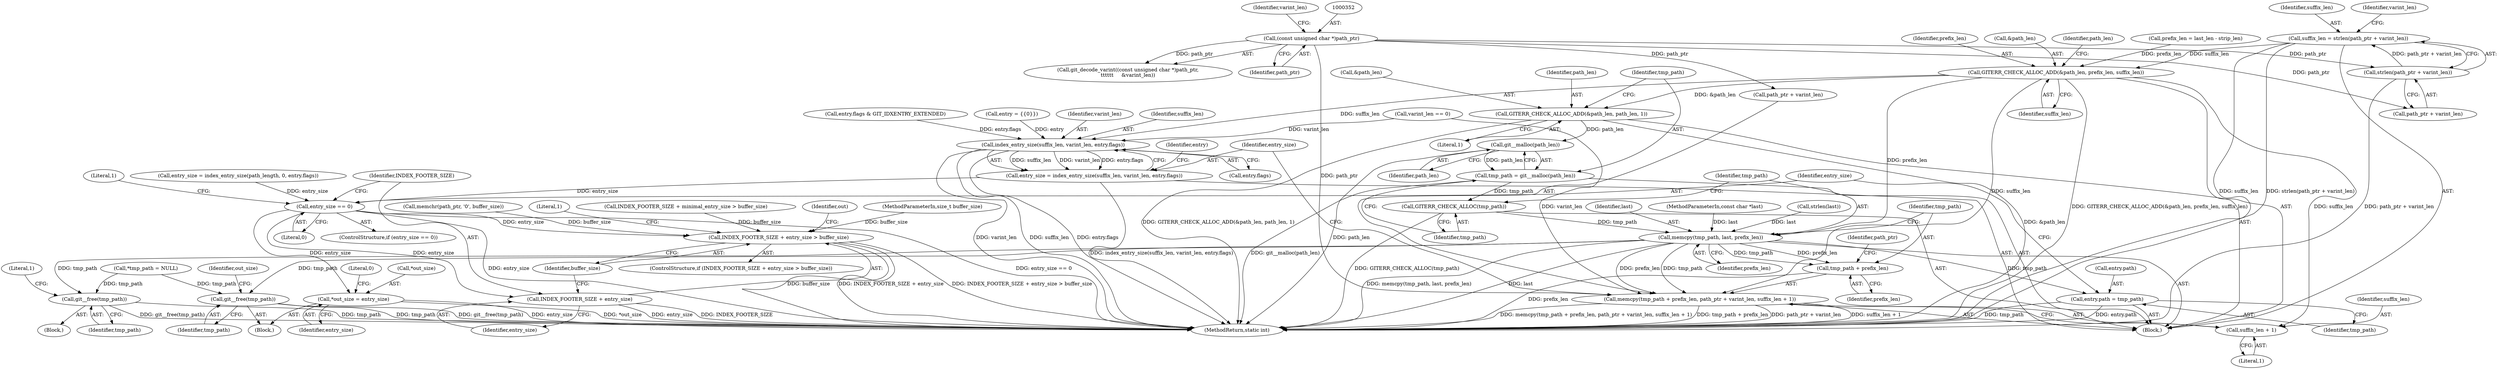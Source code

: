 digraph "1_libgit2_3207ddb0103543da8ad2139ec6539f590f9900c1@API" {
"1000368" [label="(Call,suffix_len = strlen(path_ptr + varint_len))"];
"1000370" [label="(Call,strlen(path_ptr + varint_len))"];
"1000351" [label="(Call,(const unsigned char *)path_ptr)"];
"1000382" [label="(Call,GITERR_CHECK_ALLOC_ADD(&path_len, prefix_len, suffix_len))"];
"1000387" [label="(Call,GITERR_CHECK_ALLOC_ADD(&path_len, path_len, 1))"];
"1000394" [label="(Call,git__malloc(path_len))"];
"1000392" [label="(Call,tmp_path = git__malloc(path_len))"];
"1000396" [label="(Call,GITERR_CHECK_ALLOC(tmp_path))"];
"1000398" [label="(Call,memcpy(tmp_path, last, prefix_len))"];
"1000402" [label="(Call,memcpy(tmp_path + prefix_len, path_ptr + varint_len, suffix_len + 1))"];
"1000403" [label="(Call,tmp_path + prefix_len)"];
"1000420" [label="(Call,entry.path = tmp_path)"];
"1000450" [label="(Call,git__free(tmp_path))"];
"1000455" [label="(Call,git__free(tmp_path))"];
"1000409" [label="(Call,suffix_len + 1)"];
"1000414" [label="(Call,index_entry_size(suffix_len, varint_len, entry.flags))"];
"1000412" [label="(Call,entry_size = index_entry_size(suffix_len, varint_len, entry.flags))"];
"1000426" [label="(Call,entry_size == 0)"];
"1000433" [label="(Call,INDEX_FOOTER_SIZE + entry_size > buffer_size)"];
"1000434" [label="(Call,INDEX_FOOTER_SIZE + entry_size)"];
"1000457" [label="(Call,*out_size = entry_size)"];
"1000412" [label="(Call,entry_size = index_entry_size(suffix_len, varint_len, entry.flags))"];
"1000415" [label="(Identifier,suffix_len)"];
"1000313" [label="(Call,memchr(path_ptr, '\0', buffer_size))"];
"1000369" [label="(Identifier,suffix_len)"];
"1000262" [label="(Call,entry.flags & GIT_IDXENTRY_EXTENDED)"];
"1000126" [label="(Call,*tmp_path = NULL)"];
"1000417" [label="(Call,entry.flags)"];
"1000409" [label="(Call,suffix_len + 1)"];
"1000389" [label="(Identifier,path_len)"];
"1000392" [label="(Call,tmp_path = git__malloc(path_len))"];
"1000422" [label="(Identifier,entry)"];
"1000455" [label="(Call,git__free(tmp_path))"];
"1000390" [label="(Identifier,path_len)"];
"1000397" [label="(Identifier,tmp_path)"];
"1000458" [label="(Call,*out_size)"];
"1000462" [label="(Literal,0)"];
"1000454" [label="(Literal,1)"];
"1000377" [label="(Identifier,varint_len)"];
"1000402" [label="(Call,memcpy(tmp_path + prefix_len, path_ptr + varint_len, suffix_len + 1))"];
"1000396" [label="(Call,GITERR_CHECK_ALLOC(tmp_path))"];
"1000400" [label="(Identifier,last)"];
"1000424" [label="(Identifier,tmp_path)"];
"1000108" [label="(MethodParameterIn,const char *last)"];
"1000404" [label="(Identifier,tmp_path)"];
"1000440" [label="(Literal,1)"];
"1000460" [label="(Identifier,entry_size)"];
"1000382" [label="(Call,GITERR_CHECK_ALLOC_ADD(&path_len, prefix_len, suffix_len))"];
"1000359" [label="(Call,strlen(last))"];
"1000362" [label="(Call,prefix_len = last_len - strip_len)"];
"1000395" [label="(Identifier,path_len)"];
"1000387" [label="(Call,GITERR_CHECK_ALLOC_ADD(&path_len, path_len, 1))"];
"1000434" [label="(Call,INDEX_FOOTER_SIZE + entry_size)"];
"1000433" [label="(Call,INDEX_FOOTER_SIZE + entry_size > buffer_size)"];
"1000388" [label="(Call,&path_len)"];
"1000115" [label="(Call,entry = {{0}})"];
"1000435" [label="(Identifier,INDEX_FOOTER_SIZE)"];
"1000371" [label="(Call,path_ptr + varint_len)"];
"1000432" [label="(ControlStructure,if (INDEX_FOOTER_SIZE + entry_size > buffer_size))"];
"1000385" [label="(Identifier,prefix_len)"];
"1000391" [label="(Literal,1)"];
"1000421" [label="(Call,entry.path)"];
"1000109" [label="(Block,)"];
"1000368" [label="(Call,suffix_len = strlen(path_ptr + varint_len))"];
"1000451" [label="(Identifier,tmp_path)"];
"1000351" [label="(Call,(const unsigned char *)path_ptr)"];
"1000386" [label="(Identifier,suffix_len)"];
"1000450" [label="(Call,git__free(tmp_path))"];
"1000399" [label="(Identifier,tmp_path)"];
"1000427" [label="(Identifier,entry_size)"];
"1000383" [label="(Call,&path_len)"];
"1000459" [label="(Identifier,out_size)"];
"1000410" [label="(Identifier,suffix_len)"];
"1000401" [label="(Identifier,prefix_len)"];
"1000398" [label="(Call,memcpy(tmp_path, last, prefix_len))"];
"1000456" [label="(Identifier,tmp_path)"];
"1000437" [label="(Identifier,buffer_size)"];
"1000345" [label="(Block,)"];
"1000350" [label="(Call,git_decode_varint((const unsigned char *)path_ptr,\n\t\t\t\t\t\t     &varint_len))"];
"1000431" [label="(Literal,1)"];
"1000394" [label="(Call,git__malloc(path_len))"];
"1000426" [label="(Call,entry_size == 0)"];
"1000414" [label="(Call,index_entry_size(suffix_len, varint_len, entry.flags))"];
"1000428" [label="(Literal,0)"];
"1000376" [label="(Call,varint_len == 0)"];
"1000329" [label="(Call,entry_size = index_entry_size(path_length, 0, entry.flags))"];
"1000405" [label="(Identifier,prefix_len)"];
"1000457" [label="(Call,*out_size = entry_size)"];
"1000449" [label="(Block,)"];
"1000355" [label="(Identifier,varint_len)"];
"1000130" [label="(Call,INDEX_FOOTER_SIZE + minimal_entry_size > buffer_size)"];
"1000444" [label="(Identifier,out)"];
"1000463" [label="(MethodReturn,static int)"];
"1000411" [label="(Literal,1)"];
"1000416" [label="(Identifier,varint_len)"];
"1000353" [label="(Identifier,path_ptr)"];
"1000406" [label="(Call,path_ptr + varint_len)"];
"1000107" [label="(MethodParameterIn,size_t buffer_size)"];
"1000407" [label="(Identifier,path_ptr)"];
"1000413" [label="(Identifier,entry_size)"];
"1000425" [label="(ControlStructure,if (entry_size == 0))"];
"1000393" [label="(Identifier,tmp_path)"];
"1000403" [label="(Call,tmp_path + prefix_len)"];
"1000420" [label="(Call,entry.path = tmp_path)"];
"1000436" [label="(Identifier,entry_size)"];
"1000370" [label="(Call,strlen(path_ptr + varint_len))"];
"1000368" -> "1000345"  [label="AST: "];
"1000368" -> "1000370"  [label="CFG: "];
"1000369" -> "1000368"  [label="AST: "];
"1000370" -> "1000368"  [label="AST: "];
"1000377" -> "1000368"  [label="CFG: "];
"1000368" -> "1000463"  [label="DDG: suffix_len"];
"1000368" -> "1000463"  [label="DDG: strlen(path_ptr + varint_len)"];
"1000370" -> "1000368"  [label="DDG: path_ptr + varint_len"];
"1000368" -> "1000382"  [label="DDG: suffix_len"];
"1000370" -> "1000371"  [label="CFG: "];
"1000371" -> "1000370"  [label="AST: "];
"1000370" -> "1000463"  [label="DDG: path_ptr + varint_len"];
"1000351" -> "1000370"  [label="DDG: path_ptr"];
"1000351" -> "1000350"  [label="AST: "];
"1000351" -> "1000353"  [label="CFG: "];
"1000352" -> "1000351"  [label="AST: "];
"1000353" -> "1000351"  [label="AST: "];
"1000355" -> "1000351"  [label="CFG: "];
"1000351" -> "1000350"  [label="DDG: path_ptr"];
"1000351" -> "1000371"  [label="DDG: path_ptr"];
"1000351" -> "1000402"  [label="DDG: path_ptr"];
"1000351" -> "1000406"  [label="DDG: path_ptr"];
"1000382" -> "1000345"  [label="AST: "];
"1000382" -> "1000386"  [label="CFG: "];
"1000383" -> "1000382"  [label="AST: "];
"1000385" -> "1000382"  [label="AST: "];
"1000386" -> "1000382"  [label="AST: "];
"1000389" -> "1000382"  [label="CFG: "];
"1000382" -> "1000463"  [label="DDG: GITERR_CHECK_ALLOC_ADD(&path_len, prefix_len, suffix_len)"];
"1000362" -> "1000382"  [label="DDG: prefix_len"];
"1000382" -> "1000387"  [label="DDG: &path_len"];
"1000382" -> "1000398"  [label="DDG: prefix_len"];
"1000382" -> "1000402"  [label="DDG: suffix_len"];
"1000382" -> "1000409"  [label="DDG: suffix_len"];
"1000382" -> "1000414"  [label="DDG: suffix_len"];
"1000387" -> "1000345"  [label="AST: "];
"1000387" -> "1000391"  [label="CFG: "];
"1000388" -> "1000387"  [label="AST: "];
"1000390" -> "1000387"  [label="AST: "];
"1000391" -> "1000387"  [label="AST: "];
"1000393" -> "1000387"  [label="CFG: "];
"1000387" -> "1000463"  [label="DDG: &path_len"];
"1000387" -> "1000463"  [label="DDG: GITERR_CHECK_ALLOC_ADD(&path_len, path_len, 1)"];
"1000387" -> "1000394"  [label="DDG: path_len"];
"1000394" -> "1000392"  [label="AST: "];
"1000394" -> "1000395"  [label="CFG: "];
"1000395" -> "1000394"  [label="AST: "];
"1000392" -> "1000394"  [label="CFG: "];
"1000394" -> "1000463"  [label="DDG: path_len"];
"1000394" -> "1000392"  [label="DDG: path_len"];
"1000392" -> "1000345"  [label="AST: "];
"1000393" -> "1000392"  [label="AST: "];
"1000397" -> "1000392"  [label="CFG: "];
"1000392" -> "1000463"  [label="DDG: git__malloc(path_len)"];
"1000392" -> "1000396"  [label="DDG: tmp_path"];
"1000396" -> "1000345"  [label="AST: "];
"1000396" -> "1000397"  [label="CFG: "];
"1000397" -> "1000396"  [label="AST: "];
"1000399" -> "1000396"  [label="CFG: "];
"1000396" -> "1000463"  [label="DDG: GITERR_CHECK_ALLOC(tmp_path)"];
"1000396" -> "1000398"  [label="DDG: tmp_path"];
"1000398" -> "1000345"  [label="AST: "];
"1000398" -> "1000401"  [label="CFG: "];
"1000399" -> "1000398"  [label="AST: "];
"1000400" -> "1000398"  [label="AST: "];
"1000401" -> "1000398"  [label="AST: "];
"1000404" -> "1000398"  [label="CFG: "];
"1000398" -> "1000463"  [label="DDG: memcpy(tmp_path, last, prefix_len)"];
"1000398" -> "1000463"  [label="DDG: last"];
"1000359" -> "1000398"  [label="DDG: last"];
"1000108" -> "1000398"  [label="DDG: last"];
"1000398" -> "1000402"  [label="DDG: tmp_path"];
"1000398" -> "1000402"  [label="DDG: prefix_len"];
"1000398" -> "1000403"  [label="DDG: tmp_path"];
"1000398" -> "1000403"  [label="DDG: prefix_len"];
"1000398" -> "1000420"  [label="DDG: tmp_path"];
"1000398" -> "1000450"  [label="DDG: tmp_path"];
"1000398" -> "1000455"  [label="DDG: tmp_path"];
"1000402" -> "1000345"  [label="AST: "];
"1000402" -> "1000409"  [label="CFG: "];
"1000403" -> "1000402"  [label="AST: "];
"1000406" -> "1000402"  [label="AST: "];
"1000409" -> "1000402"  [label="AST: "];
"1000413" -> "1000402"  [label="CFG: "];
"1000402" -> "1000463"  [label="DDG: suffix_len + 1"];
"1000402" -> "1000463"  [label="DDG: memcpy(tmp_path + prefix_len, path_ptr + varint_len, suffix_len + 1)"];
"1000402" -> "1000463"  [label="DDG: tmp_path + prefix_len"];
"1000402" -> "1000463"  [label="DDG: path_ptr + varint_len"];
"1000376" -> "1000402"  [label="DDG: varint_len"];
"1000403" -> "1000405"  [label="CFG: "];
"1000404" -> "1000403"  [label="AST: "];
"1000405" -> "1000403"  [label="AST: "];
"1000407" -> "1000403"  [label="CFG: "];
"1000403" -> "1000463"  [label="DDG: prefix_len"];
"1000420" -> "1000345"  [label="AST: "];
"1000420" -> "1000424"  [label="CFG: "];
"1000421" -> "1000420"  [label="AST: "];
"1000424" -> "1000420"  [label="AST: "];
"1000427" -> "1000420"  [label="CFG: "];
"1000420" -> "1000463"  [label="DDG: tmp_path"];
"1000420" -> "1000463"  [label="DDG: entry.path"];
"1000450" -> "1000449"  [label="AST: "];
"1000450" -> "1000451"  [label="CFG: "];
"1000451" -> "1000450"  [label="AST: "];
"1000454" -> "1000450"  [label="CFG: "];
"1000450" -> "1000463"  [label="DDG: git__free(tmp_path)"];
"1000450" -> "1000463"  [label="DDG: tmp_path"];
"1000126" -> "1000450"  [label="DDG: tmp_path"];
"1000455" -> "1000109"  [label="AST: "];
"1000455" -> "1000456"  [label="CFG: "];
"1000456" -> "1000455"  [label="AST: "];
"1000459" -> "1000455"  [label="CFG: "];
"1000455" -> "1000463"  [label="DDG: git__free(tmp_path)"];
"1000455" -> "1000463"  [label="DDG: tmp_path"];
"1000126" -> "1000455"  [label="DDG: tmp_path"];
"1000409" -> "1000411"  [label="CFG: "];
"1000410" -> "1000409"  [label="AST: "];
"1000411" -> "1000409"  [label="AST: "];
"1000414" -> "1000412"  [label="AST: "];
"1000414" -> "1000417"  [label="CFG: "];
"1000415" -> "1000414"  [label="AST: "];
"1000416" -> "1000414"  [label="AST: "];
"1000417" -> "1000414"  [label="AST: "];
"1000412" -> "1000414"  [label="CFG: "];
"1000414" -> "1000463"  [label="DDG: varint_len"];
"1000414" -> "1000463"  [label="DDG: suffix_len"];
"1000414" -> "1000463"  [label="DDG: entry.flags"];
"1000414" -> "1000412"  [label="DDG: suffix_len"];
"1000414" -> "1000412"  [label="DDG: varint_len"];
"1000414" -> "1000412"  [label="DDG: entry.flags"];
"1000376" -> "1000414"  [label="DDG: varint_len"];
"1000262" -> "1000414"  [label="DDG: entry.flags"];
"1000115" -> "1000414"  [label="DDG: entry"];
"1000412" -> "1000345"  [label="AST: "];
"1000413" -> "1000412"  [label="AST: "];
"1000422" -> "1000412"  [label="CFG: "];
"1000412" -> "1000463"  [label="DDG: index_entry_size(suffix_len, varint_len, entry.flags)"];
"1000412" -> "1000426"  [label="DDG: entry_size"];
"1000426" -> "1000425"  [label="AST: "];
"1000426" -> "1000428"  [label="CFG: "];
"1000427" -> "1000426"  [label="AST: "];
"1000428" -> "1000426"  [label="AST: "];
"1000431" -> "1000426"  [label="CFG: "];
"1000435" -> "1000426"  [label="CFG: "];
"1000426" -> "1000463"  [label="DDG: entry_size"];
"1000426" -> "1000463"  [label="DDG: entry_size == 0"];
"1000329" -> "1000426"  [label="DDG: entry_size"];
"1000426" -> "1000433"  [label="DDG: entry_size"];
"1000426" -> "1000434"  [label="DDG: entry_size"];
"1000426" -> "1000457"  [label="DDG: entry_size"];
"1000433" -> "1000432"  [label="AST: "];
"1000433" -> "1000437"  [label="CFG: "];
"1000434" -> "1000433"  [label="AST: "];
"1000437" -> "1000433"  [label="AST: "];
"1000440" -> "1000433"  [label="CFG: "];
"1000444" -> "1000433"  [label="CFG: "];
"1000433" -> "1000463"  [label="DDG: buffer_size"];
"1000433" -> "1000463"  [label="DDG: INDEX_FOOTER_SIZE + entry_size"];
"1000433" -> "1000463"  [label="DDG: INDEX_FOOTER_SIZE + entry_size > buffer_size"];
"1000313" -> "1000433"  [label="DDG: buffer_size"];
"1000130" -> "1000433"  [label="DDG: buffer_size"];
"1000107" -> "1000433"  [label="DDG: buffer_size"];
"1000434" -> "1000436"  [label="CFG: "];
"1000435" -> "1000434"  [label="AST: "];
"1000436" -> "1000434"  [label="AST: "];
"1000437" -> "1000434"  [label="CFG: "];
"1000434" -> "1000463"  [label="DDG: entry_size"];
"1000434" -> "1000463"  [label="DDG: INDEX_FOOTER_SIZE"];
"1000457" -> "1000109"  [label="AST: "];
"1000457" -> "1000460"  [label="CFG: "];
"1000458" -> "1000457"  [label="AST: "];
"1000460" -> "1000457"  [label="AST: "];
"1000462" -> "1000457"  [label="CFG: "];
"1000457" -> "1000463"  [label="DDG: entry_size"];
"1000457" -> "1000463"  [label="DDG: *out_size"];
}
